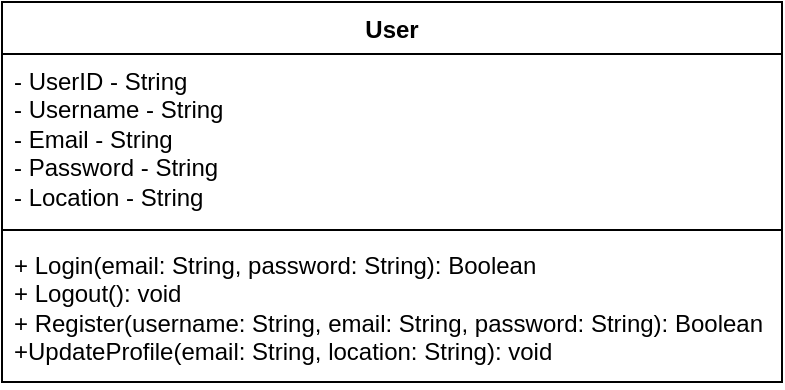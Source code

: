 <mxfile version="24.0.2" type="github">
  <diagram name="第 1 页" id="i9QOz4UdIeqOqb2Lnfas">
    <mxGraphModel dx="954" dy="482" grid="1" gridSize="10" guides="1" tooltips="1" connect="1" arrows="1" fold="1" page="1" pageScale="1" pageWidth="827" pageHeight="1169" math="0" shadow="0">
      <root>
        <mxCell id="0" />
        <mxCell id="1" parent="0" />
        <mxCell id="uJgTNGqBuZuOW4oRZq-L-1" value="User" style="swimlane;fontStyle=1;align=center;verticalAlign=top;childLayout=stackLayout;horizontal=1;startSize=26;horizontalStack=0;resizeParent=1;resizeParentMax=0;resizeLast=0;collapsible=1;marginBottom=0;whiteSpace=wrap;html=1;" vertex="1" parent="1">
          <mxGeometry x="240" y="110" width="390" height="190" as="geometry" />
        </mxCell>
        <mxCell id="uJgTNGqBuZuOW4oRZq-L-2" value="- UserID - String&lt;div&gt;- Username&amp;nbsp;&lt;span style=&quot;background-color: initial;&quot;&gt;- String&lt;/span&gt;&lt;/div&gt;&lt;div&gt;- Email&amp;nbsp;&lt;span style=&quot;background-color: initial;&quot;&gt;- String&lt;/span&gt;&lt;/div&gt;&lt;div&gt;- Password&amp;nbsp;&lt;span style=&quot;background-color: initial;&quot;&gt;- String&lt;/span&gt;&lt;/div&gt;&lt;div&gt;- Location&amp;nbsp;&lt;span style=&quot;background-color: initial;&quot;&gt;- String&lt;/span&gt;&lt;/div&gt;" style="text;strokeColor=none;fillColor=none;align=left;verticalAlign=top;spacingLeft=4;spacingRight=4;overflow=hidden;rotatable=0;points=[[0,0.5],[1,0.5]];portConstraint=eastwest;whiteSpace=wrap;html=1;" vertex="1" parent="uJgTNGqBuZuOW4oRZq-L-1">
          <mxGeometry y="26" width="390" height="84" as="geometry" />
        </mxCell>
        <mxCell id="uJgTNGqBuZuOW4oRZq-L-3" value="" style="line;strokeWidth=1;fillColor=none;align=left;verticalAlign=middle;spacingTop=-1;spacingLeft=3;spacingRight=3;rotatable=0;labelPosition=right;points=[];portConstraint=eastwest;strokeColor=inherit;" vertex="1" parent="uJgTNGqBuZuOW4oRZq-L-1">
          <mxGeometry y="110" width="390" height="8" as="geometry" />
        </mxCell>
        <mxCell id="uJgTNGqBuZuOW4oRZq-L-4" value="+ Login(email: String, password: String): Boolean&amp;nbsp;&lt;div&gt;+ Logout(): void&amp;nbsp;&lt;div&gt;+ Register(username: String, email: String, password: String): Boolean&amp;nbsp;&lt;/div&gt;&lt;div&gt;+UpdateProfile(email: String, location: String): void&lt;/div&gt;&lt;/div&gt;" style="text;strokeColor=none;fillColor=none;align=left;verticalAlign=top;spacingLeft=4;spacingRight=4;overflow=hidden;rotatable=0;points=[[0,0.5],[1,0.5]];portConstraint=eastwest;whiteSpace=wrap;html=1;" vertex="1" parent="uJgTNGqBuZuOW4oRZq-L-1">
          <mxGeometry y="118" width="390" height="72" as="geometry" />
        </mxCell>
      </root>
    </mxGraphModel>
  </diagram>
</mxfile>
